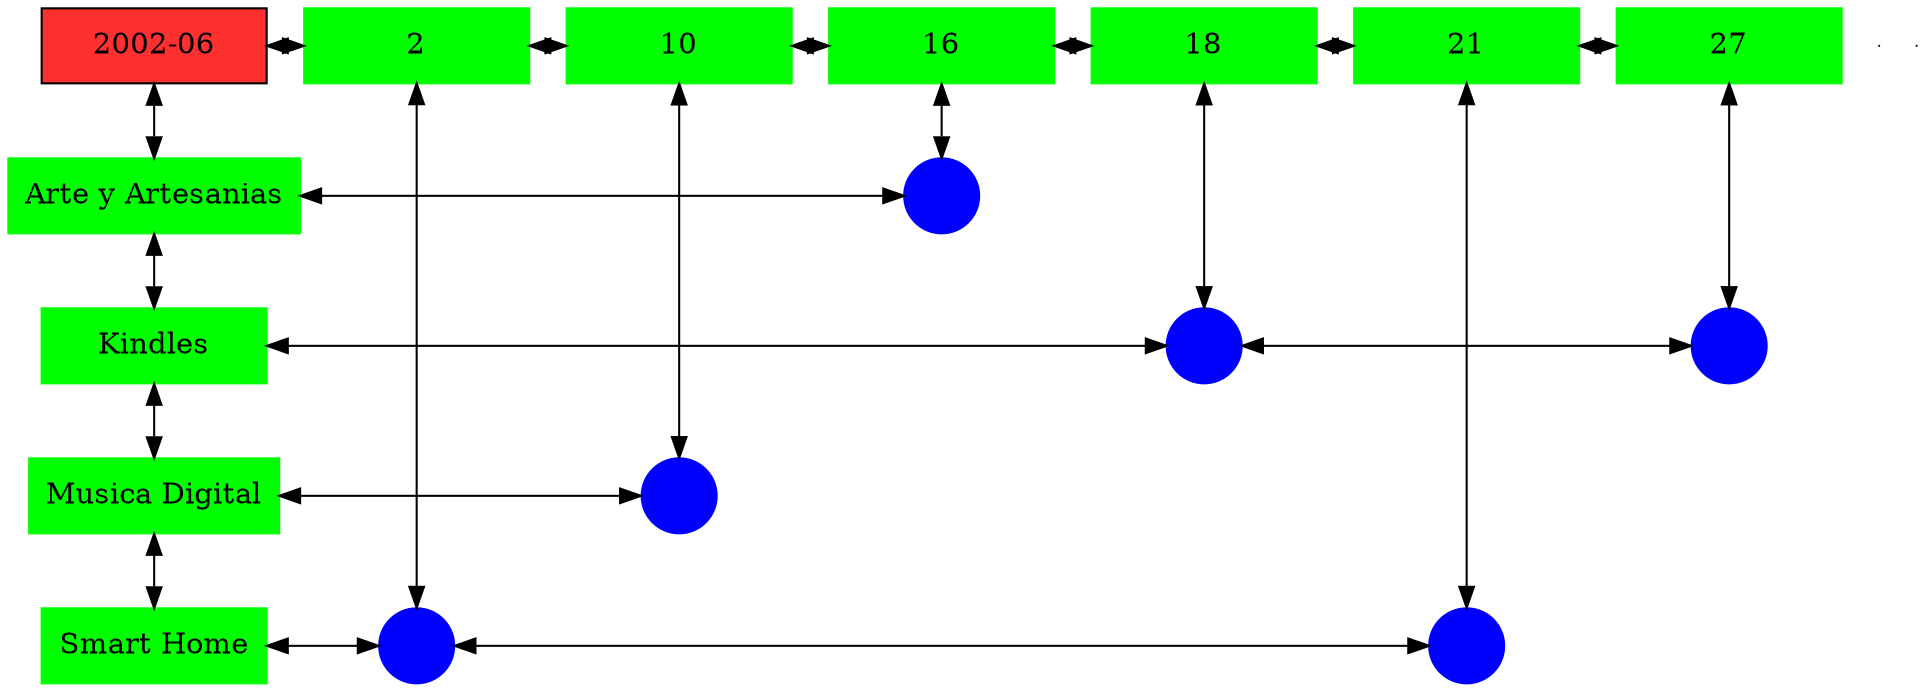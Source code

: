 digraph G{
node[shape="box"];
nodeMt[ label = "2002-06", width = 1.5, style = filled, fillcolor = firebrick1, group = 1 ];
e0[ shape = point, width = 0 ];
e1[ shape = point, width = 0 ];
node0xc002217bd0[label="2",color=green,style =filled,width = 1.5 group=2];
nodeMt->node0xc002217bd0[dir="both"];
{rank=same;nodeMt;node0xc002217bd0;}
node0xc001f79040[label="10",color=green,style =filled,width = 1.5 group=10];
node0xc002217bd0->node0xc001f79040[dir="both"];
{rank=same;node0xc002217bd0;node0xc001f79040;}
node0xc001efb040[label="16",color=green,style =filled,width = 1.5 group=16];
node0xc001f79040->node0xc001efb040[dir="both"];
{rank=same;node0xc001f79040;node0xc001efb040;}
node0xc001fb2410[label="18",color=green,style =filled,width = 1.5 group=18];
node0xc001efb040->node0xc001fb2410[dir="both"];
{rank=same;node0xc001efb040;node0xc001fb2410;}
node0xc00225d3b0[label="21",color=green,style =filled,width = 1.5 group=21];
node0xc001fb2410->node0xc00225d3b0[dir="both"];
{rank=same;node0xc001fb2410;node0xc00225d3b0;}
node0xc0022f7090[label="27",color=green,style =filled,width = 1.5 group=27];
node0xc00225d3b0->node0xc0022f7090[dir="both"];
{rank=same;node0xc00225d3b0;node0xc0022f7090;}
node0xc001efaff0[label="Arte y Artesanias",color=green,style =filled width = 1.5 group=1];
node0xc001ee3d80[label="",color=blue,style =filled, width = 0.5 group=16 shape=circle];
node0xc001efaff0->node0xc001ee3d80[dir="both"];
{rank=same;node0xc001efaff0;node0xc001ee3d80;}
node0xc001fb23c0[label="Kindles",color=green,style =filled width = 1.5 group=1];
node0xc001fb4080[label="",color=blue,style =filled, width = 0.5 group=18 shape=circle];
node0xc001fb23c0->node0xc001fb4080[dir="both"];
{rank=same;node0xc001fb23c0;node0xc001fb4080;}
node0xc0022f1700[label="",color=blue,style =filled, width = 0.5 group=27 shape=circle];
node0xc001fb4080->node0xc0022f1700[dir="both"];
{rank=same;node0xc0022f1700;node0xc001fb4080;}
node0xc001f78ff0[label="Musica Digital",color=green,style =filled width = 1.5 group=1];
node0xc001f71480[label="",color=blue,style =filled, width = 0.5 group=10 shape=circle];
node0xc001f78ff0->node0xc001f71480[dir="both"];
{rank=same;node0xc001f78ff0;node0xc001f71480;}
node0xc002217b80[label="Smart Home",color=green,style =filled width = 1.5 group=1];
node0xc002218f00[label="",color=blue,style =filled, width = 0.5 group=2 shape=circle];
node0xc002217b80->node0xc002218f00[dir="both"];
{rank=same;node0xc002217b80;node0xc002218f00;}
node0xc002259600[label="",color=blue,style =filled, width = 0.5 group=21 shape=circle];
node0xc002218f00->node0xc002259600[dir="both"];
{rank=same;node0xc002259600;node0xc002218f00;}
node0xc002217bd0->node0xc002218f00[dir="both"];
node0xc001f79040->node0xc001f71480[dir="both"];
node0xc001efb040->node0xc001ee3d80[dir="both"];
node0xc001fb2410->node0xc001fb4080[dir="both"];
node0xc00225d3b0->node0xc002259600[dir="both"];
node0xc0022f7090->node0xc0022f1700[dir="both"];
nodeMt->node0xc001efaff0[dir="both"];
node0xc001efaff0->node0xc001fb23c0[dir="both"];
node0xc001fb23c0->node0xc001f78ff0[dir="both"];
node0xc001f78ff0->node0xc002217b80[dir="both"];
}
